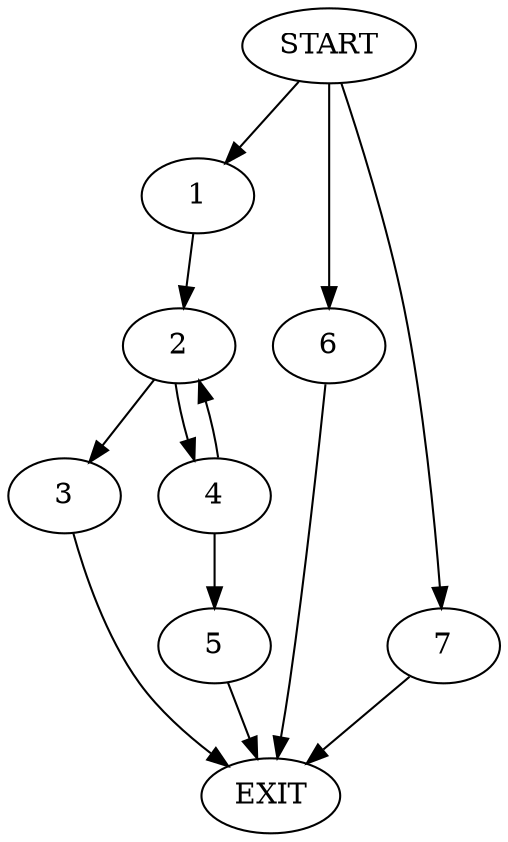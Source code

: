digraph {
0 [label="START"]
8 [label="EXIT"]
0 -> 1
1 -> 2
2 -> 3
2 -> 4
3 -> 8
4 -> 5
4 -> 2
5 -> 8
0 -> 6
6 -> 8
0 -> 7
7 -> 8
}
